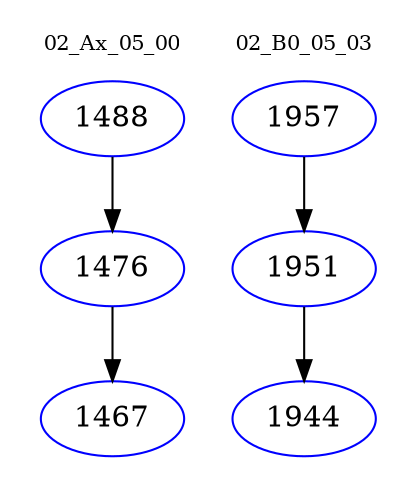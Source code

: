 digraph{
subgraph cluster_0 {
color = white
label = "02_Ax_05_00";
fontsize=10;
T0_1488 [label="1488", color="blue"]
T0_1488 -> T0_1476 [color="black"]
T0_1476 [label="1476", color="blue"]
T0_1476 -> T0_1467 [color="black"]
T0_1467 [label="1467", color="blue"]
}
subgraph cluster_1 {
color = white
label = "02_B0_05_03";
fontsize=10;
T1_1957 [label="1957", color="blue"]
T1_1957 -> T1_1951 [color="black"]
T1_1951 [label="1951", color="blue"]
T1_1951 -> T1_1944 [color="black"]
T1_1944 [label="1944", color="blue"]
}
}
